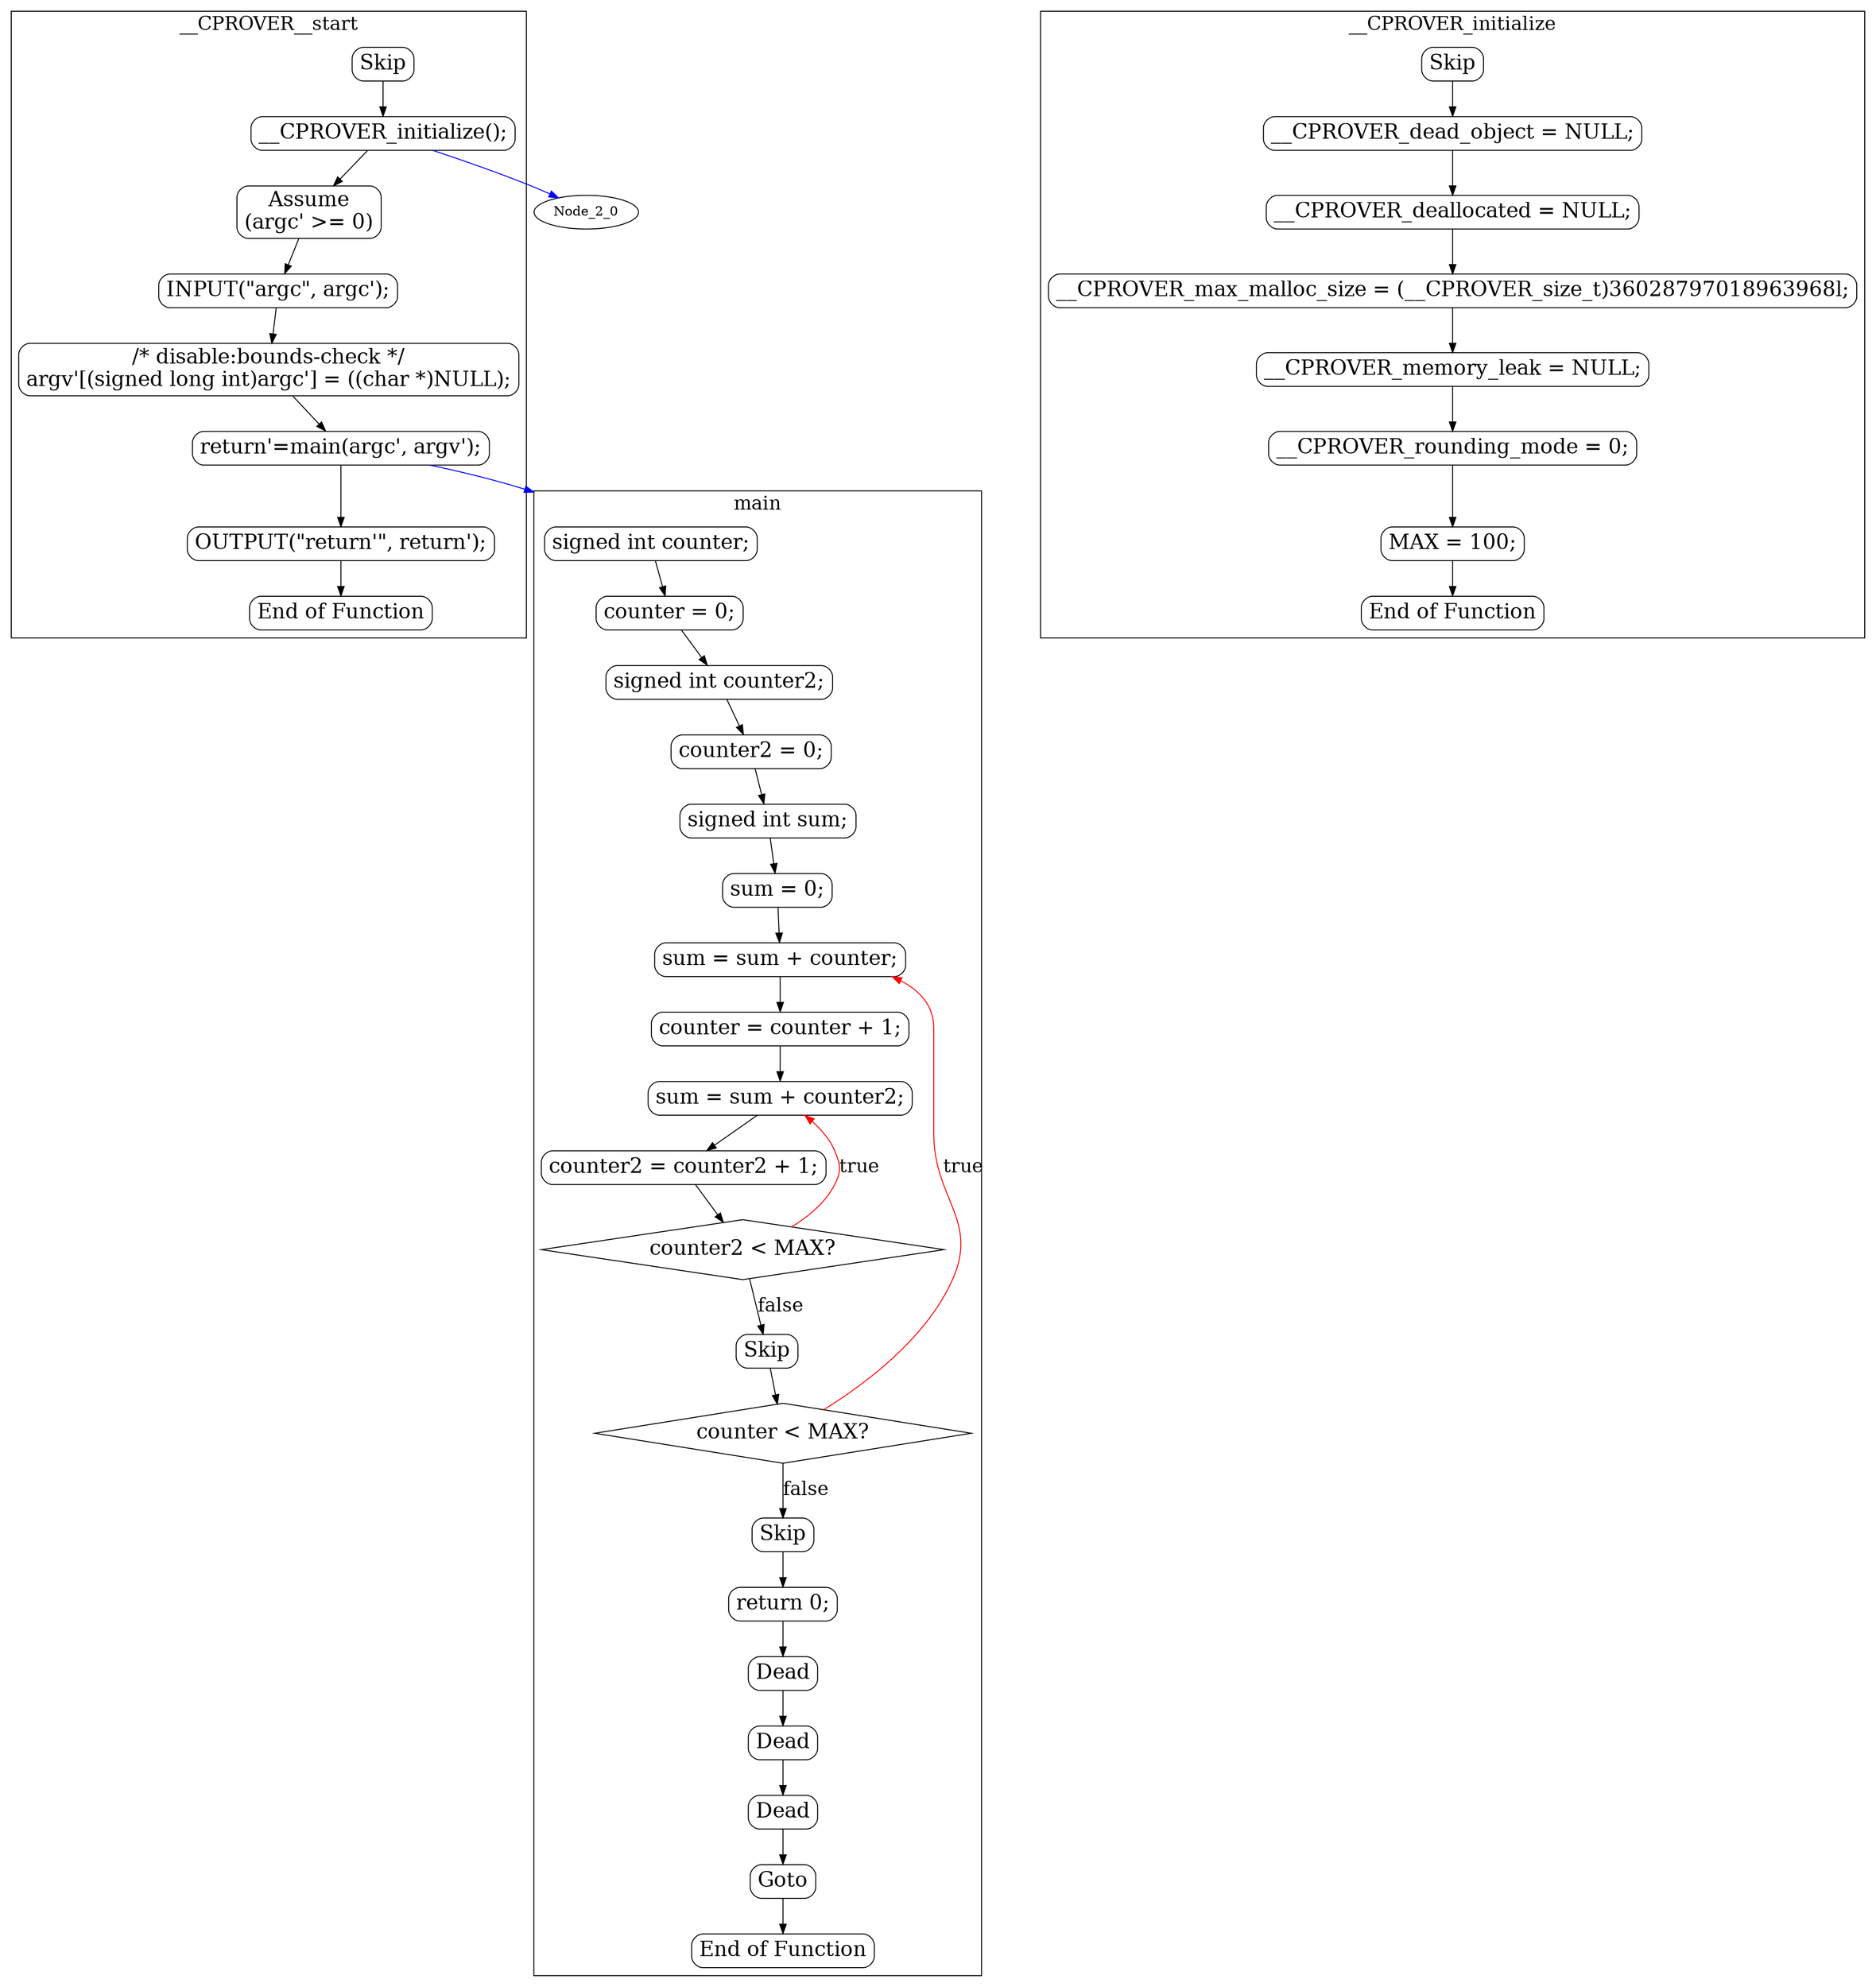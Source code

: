 digraph G {
color=black;orientation=portrait;fontsize=20;compound=true;size="30,40";ratio=compress;
subgraph "cluster_main" {
label="main";
Node_0_0 [shape=Mrecord,fontsize=22,label="signed int counter;"];
Node_0_0 -> Node_0_1 ;
Node_0_1 [shape=Mrecord,fontsize=22,label="counter = 0;"];
Node_0_1 -> Node_0_2 ;
Node_0_2 [shape=Mrecord,fontsize=22,label="signed int counter2;"];
Node_0_2 -> Node_0_3 ;
Node_0_3 [shape=Mrecord,fontsize=22,label="counter2 = 0;"];
Node_0_3 -> Node_0_4 ;
Node_0_4 [shape=Mrecord,fontsize=22,label="signed int sum;"];
Node_0_4 -> Node_0_5 ;
Node_0_5 [shape=Mrecord,fontsize=22,label="sum = 0;"];
Node_0_5 -> Node_0_6 ;
Node_0_6 [shape=Mrecord,fontsize=22,label="sum = sum + counter;"];
Node_0_6 -> Node_0_7 ;
Node_0_7 [shape=Mrecord,fontsize=22,label="counter = counter + 1;"];
Node_0_7 -> Node_0_8 ;
Node_0_8 [shape=Mrecord,fontsize=22,label="sum = sum + counter2;"];
Node_0_8 -> Node_0_9 ;
Node_0_9 [shape=Mrecord,fontsize=22,label="counter2 = counter2 + 1;"];
Node_0_9 -> Node_0_10 ;
Node_0_10 [shape=diamond,fontsize=22,label="counter2 \< MAX?"];
Node_0_10 -> Node_0_8 [fontsize=20,label="true",color=red];
Node_0_10 -> Node_0_11 [fontsize=20,label="false"];
Node_0_11 [shape=Mrecord,fontsize=22,label="Skip"];
Node_0_11 -> Node_0_12 ;
Node_0_12 [shape=diamond,fontsize=22,label="counter \< MAX?"];
Node_0_12 -> Node_0_6 [fontsize=20,label="true",color=red];
Node_0_12 -> Node_0_13 [fontsize=20,label="false"];
Node_0_13 [shape=Mrecord,fontsize=22,label="Skip"];
Node_0_13 -> Node_0_14 ;
Node_0_14 [shape=Mrecord,fontsize=22,label="return 0;"];
Node_0_14 -> Node_0_15 ;
Node_0_15 [shape=Mrecord,fontsize=22,label="Dead"];
Node_0_15 -> Node_0_16 ;
Node_0_16 [shape=Mrecord,fontsize=22,label="Dead"];
Node_0_16 -> Node_0_17 ;
Node_0_17 [shape=Mrecord,fontsize=22,label="Dead"];
Node_0_17 -> Node_0_18 ;
Node_0_18 [shape=Mrecord,fontsize=22,label="Goto"];
Node_0_18 -> Node_0_19 ;
Node_0_19 [shape=Mrecord,fontsize=22,label="End of Function"];
}
subgraph "cluster___CPROVER__start" {
label="__CPROVER__start";
Node_1_20 [shape=Mrecord,fontsize=22,label="Skip"];
Node_1_20 -> Node_1_21 ;
Node_1_21 [shape=Mrecord,fontsize=22,label="__CPROVER_initialize();"];
Node_1_21 -> Node_1_22 ;
Node_1_22 [shape=Mrecord,fontsize=22,label="Assume\n(argc' \>= 0)"];
Node_1_22 -> Node_1_23 ;
Node_1_23 [shape=Mrecord,fontsize=22,label="INPUT(\"argc\", argc');"];
Node_1_23 -> Node_1_24 ;
Node_1_24 [shape=Mrecord,fontsize=22,label="/* disable:bounds-check */\nargv'[(signed long int)argc'] = ((char *)NULL);"];
Node_1_24 -> Node_1_25 ;
Node_1_25 [shape=Mrecord,fontsize=22,label="return'=main(argc', argv');"];
Node_1_25 -> Node_1_26 ;
Node_1_26 [shape=Mrecord,fontsize=22,label="OUTPUT(\"return'\", return');"];
Node_1_26 -> Node_1_27 ;
Node_1_27 [shape=Mrecord,fontsize=22,label="End of Function"];
}
subgraph "cluster___CPROVER_initialize" {
label="__CPROVER_initialize";
Node_2_28 [shape=Mrecord,fontsize=22,label="Skip"];
Node_2_28 -> Node_2_29 ;
Node_2_29 [shape=Mrecord,fontsize=22,label="__CPROVER_dead_object = NULL;"];
Node_2_29 -> Node_2_30 ;
Node_2_30 [shape=Mrecord,fontsize=22,label="__CPROVER_deallocated = NULL;"];
Node_2_30 -> Node_2_31 ;
Node_2_31 [shape=Mrecord,fontsize=22,label="__CPROVER_max_malloc_size = (__CPROVER_size_t)36028797018963968l;"];
Node_2_31 -> Node_2_32 ;
Node_2_32 [shape=Mrecord,fontsize=22,label="__CPROVER_memory_leak = NULL;"];
Node_2_32 -> Node_2_33 ;
Node_2_33 [shape=Mrecord,fontsize=22,label="__CPROVER_rounding_mode = 0;"];
Node_2_33 -> Node_2_34 ;
Node_2_34 [shape=Mrecord,fontsize=22,label="MAX = 100;"];
Node_2_34 -> Node_2_35 ;
Node_2_35 [shape=Mrecord,fontsize=22,label="End of Function"];
}
Node_1_21 -> Node_2_0 [lhead="cluster___CPROVER_initialize",color=blue];
Node_1_25 -> Node_0_0 [lhead="cluster_main",color=blue];
}
